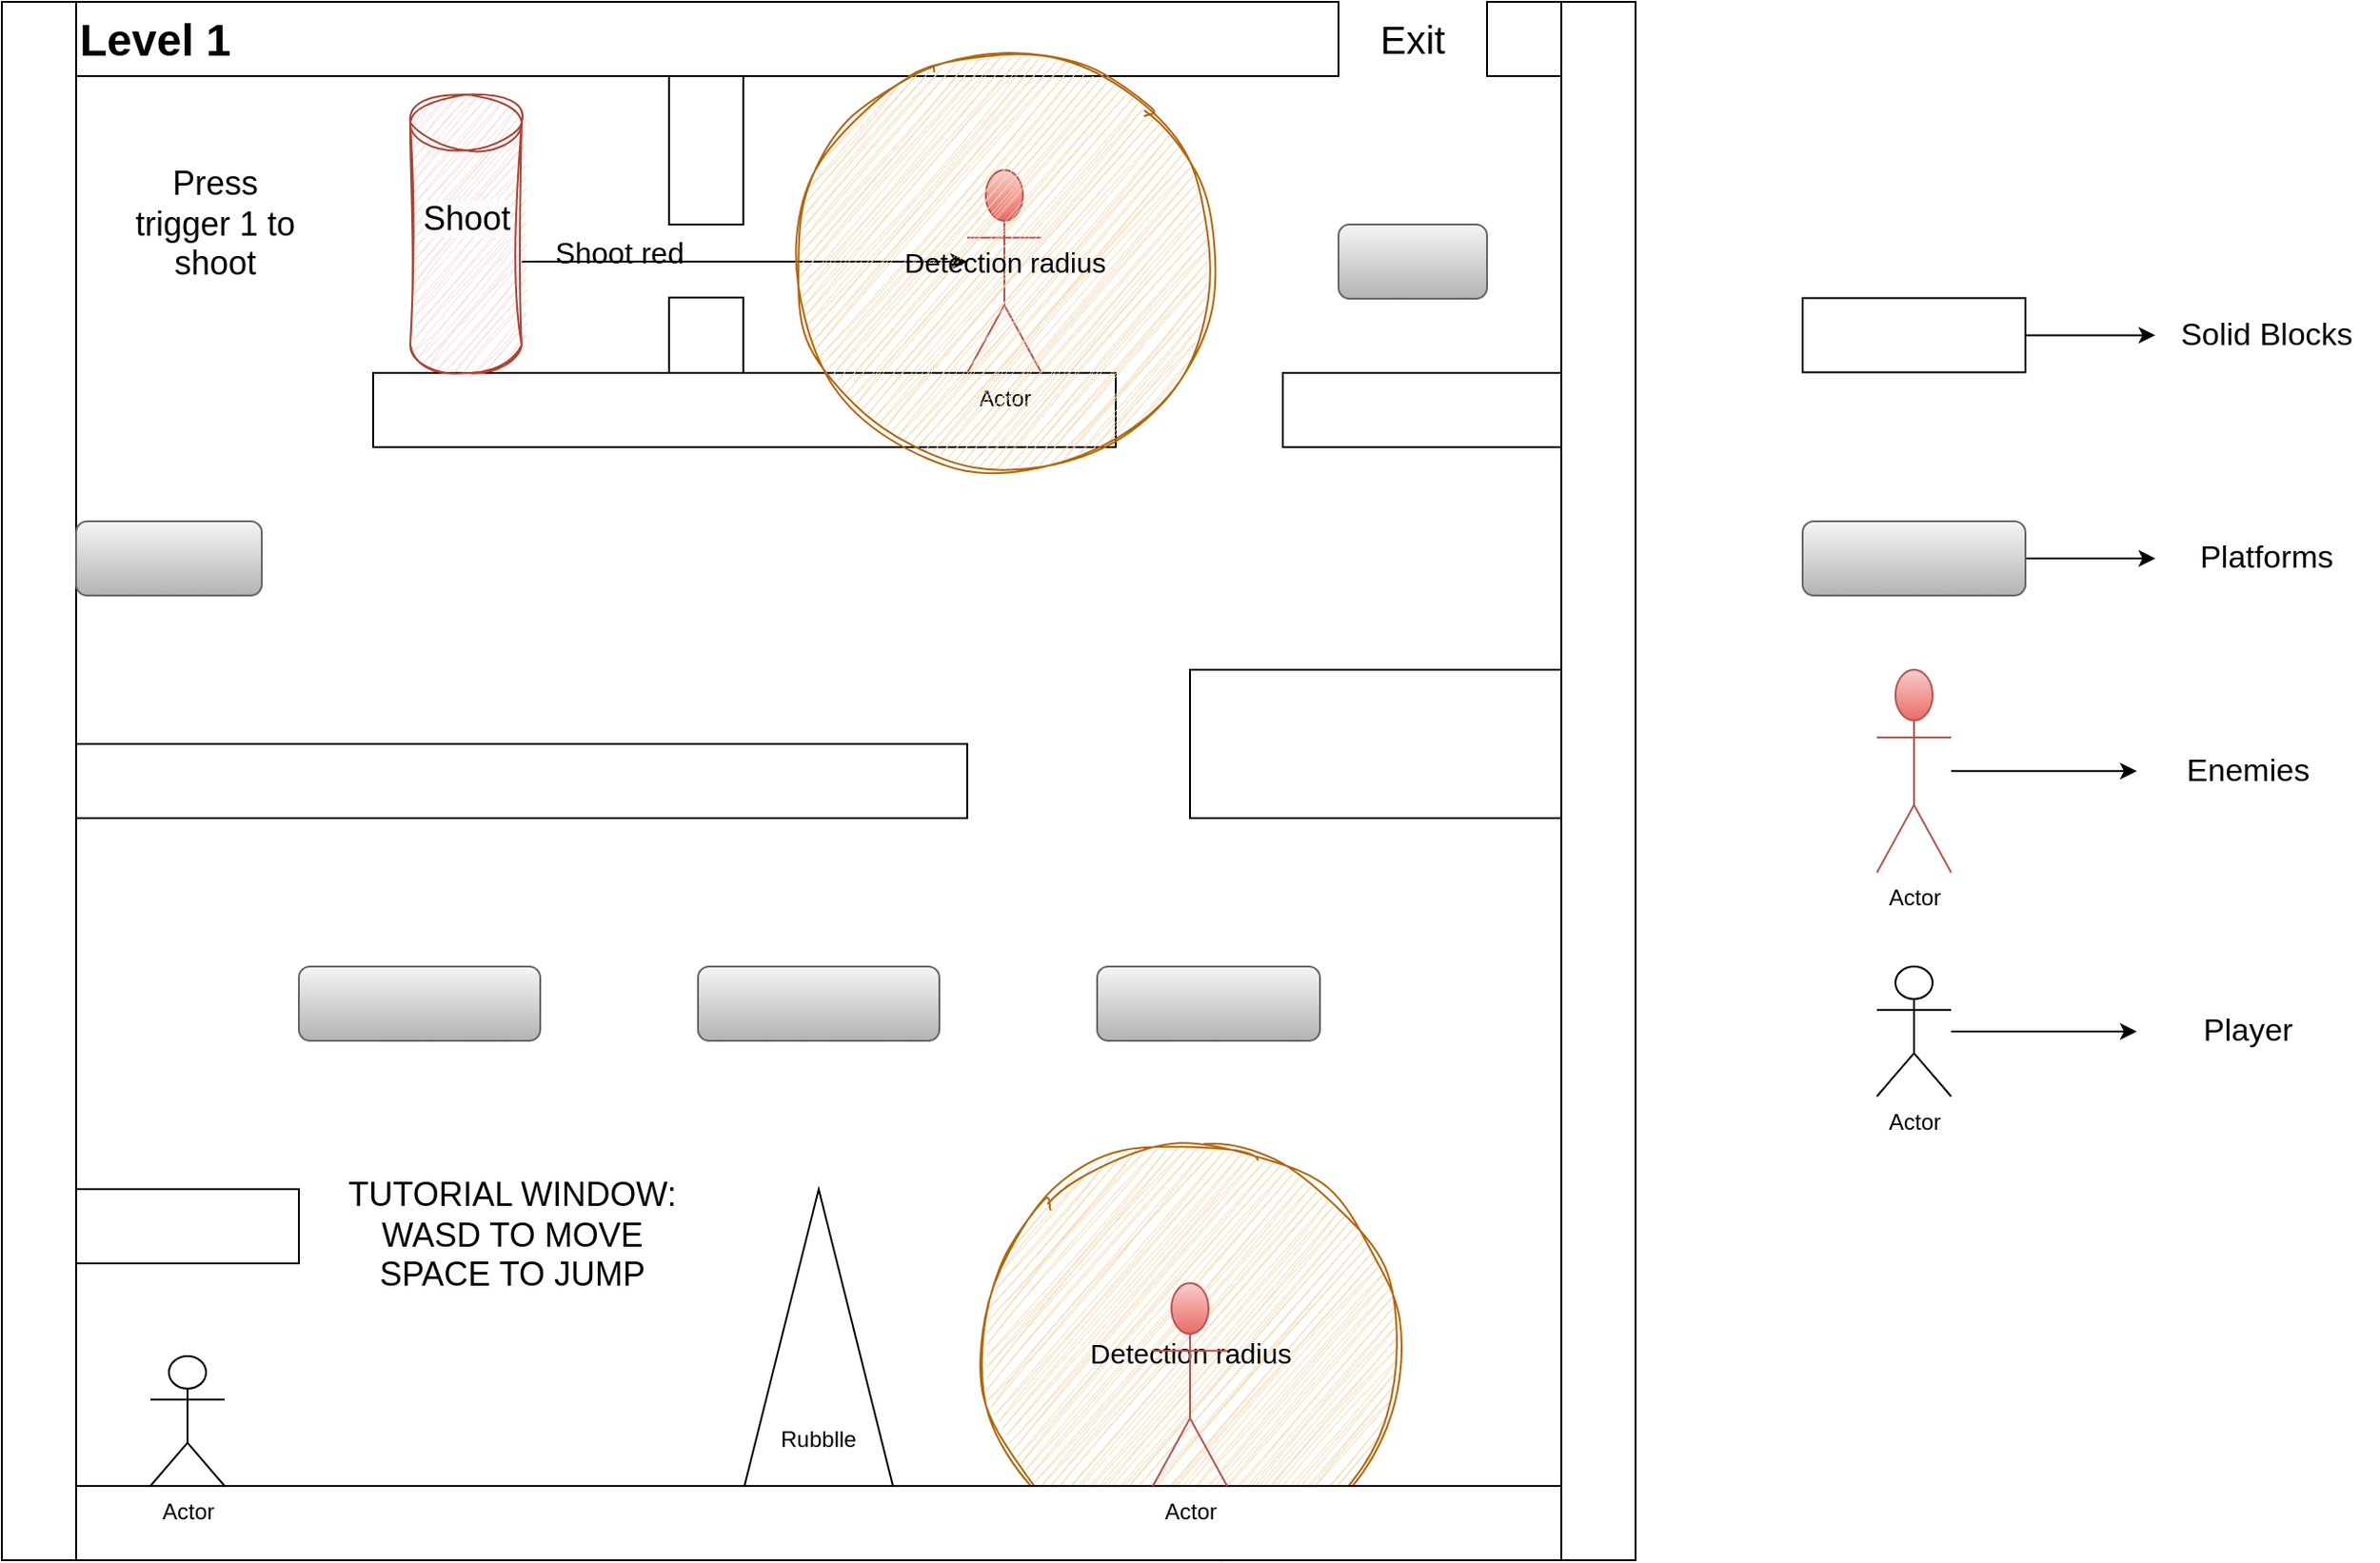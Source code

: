 <mxfile version="24.4.9" type="device" pages="4">
  <diagram name="Page-1" id="8FTzDNvuM8sQC45usiKm">
    <mxGraphModel dx="1685" dy="869" grid="1" gridSize="10" guides="1" tooltips="1" connect="1" arrows="1" fold="1" page="1" pageScale="1" pageWidth="850" pageHeight="1100" math="0" shadow="0">
      <root>
        <mxCell id="0" />
        <mxCell id="1" parent="0" />
        <mxCell id="CszQ9GpSS3QGuANNsZSQ-55" value="&lt;font style=&quot;font-size: 15px;&quot;&gt;Detection radius&lt;/font&gt;" style="ellipse;whiteSpace=wrap;html=1;aspect=fixed;shadow=0;fillColor=#fad7ac;sketch=1;curveFitting=1;jiggle=2;strokeColor=#b46504;" parent="1" vertex="1">
          <mxGeometry x="527.5" y="615" width="225" height="225" as="geometry" />
        </mxCell>
        <mxCell id="y4vut1xwsYRLtzIjSQgU-1" value="" style="rounded=0;whiteSpace=wrap;html=1;" parent="1" vertex="1">
          <mxGeometry x="40" y="800" width="800" height="40" as="geometry" />
        </mxCell>
        <mxCell id="CszQ9GpSS3QGuANNsZSQ-2" value="" style="rounded=0;whiteSpace=wrap;html=1;rotation=-90;" parent="1" vertex="1">
          <mxGeometry x="440" y="400" width="840" height="40" as="geometry" />
        </mxCell>
        <mxCell id="CszQ9GpSS3QGuANNsZSQ-3" value="" style="rounded=0;whiteSpace=wrap;html=1;" parent="1" vertex="1">
          <mxGeometry x="40" width="680" height="40" as="geometry" />
        </mxCell>
        <mxCell id="CszQ9GpSS3QGuANNsZSQ-4" value="" style="rounded=0;whiteSpace=wrap;html=1;rotation=-90;" parent="1" vertex="1">
          <mxGeometry x="-400" y="400" width="840" height="40" as="geometry" />
        </mxCell>
        <mxCell id="CszQ9GpSS3QGuANNsZSQ-5" value="" style="rounded=0;whiteSpace=wrap;html=1;" parent="1" vertex="1">
          <mxGeometry x="800" width="40" height="40" as="geometry" />
        </mxCell>
        <mxCell id="CszQ9GpSS3QGuANNsZSQ-6" value="&lt;font style=&quot;font-size: 21px;&quot;&gt;Exit&lt;/font&gt;" style="text;html=1;align=center;verticalAlign=middle;whiteSpace=wrap;rounded=0;" parent="1" vertex="1">
          <mxGeometry x="720" width="80" height="40" as="geometry" />
        </mxCell>
        <mxCell id="CszQ9GpSS3QGuANNsZSQ-7" value="" style="rounded=0;whiteSpace=wrap;html=1;rotation=-90;" parent="1" vertex="1">
          <mxGeometry x="339.38" y="60.01" width="80" height="40" as="geometry" />
        </mxCell>
        <mxCell id="CszQ9GpSS3QGuANNsZSQ-8" value="" style="rounded=0;whiteSpace=wrap;html=1;" parent="1" vertex="1">
          <mxGeometry x="200" y="200" width="400" height="40" as="geometry" />
        </mxCell>
        <mxCell id="CszQ9GpSS3QGuANNsZSQ-10" value="" style="rounded=0;whiteSpace=wrap;html=1;" parent="1" vertex="1">
          <mxGeometry x="690" y="200" width="150" height="40" as="geometry" />
        </mxCell>
        <mxCell id="CszQ9GpSS3QGuANNsZSQ-11" value="" style="rounded=0;whiteSpace=wrap;html=1;" parent="1" vertex="1">
          <mxGeometry x="40" y="400" width="480" height="40" as="geometry" />
        </mxCell>
        <mxCell id="CszQ9GpSS3QGuANNsZSQ-12" value="" style="rounded=0;whiteSpace=wrap;html=1;" parent="1" vertex="1">
          <mxGeometry x="640" y="360" width="200" height="80" as="geometry" />
        </mxCell>
        <mxCell id="CszQ9GpSS3QGuANNsZSQ-13" value="Actor" style="shape=umlActor;verticalLabelPosition=bottom;verticalAlign=top;html=1;outlineConnect=0;fillColor=#f8cecc;strokeColor=#b85450;gradientColor=#ea6b66;" parent="1" vertex="1">
          <mxGeometry x="520" y="90.63" width="40" height="109.37" as="geometry" />
        </mxCell>
        <mxCell id="CszQ9GpSS3QGuANNsZSQ-17" value="" style="rounded=1;whiteSpace=wrap;html=1;fillColor=#f5f5f5;strokeColor=#666666;gradientColor=#b3b3b3;" parent="1" vertex="1">
          <mxGeometry x="40" y="280" width="100" height="40" as="geometry" />
        </mxCell>
        <mxCell id="CszQ9GpSS3QGuANNsZSQ-18" value="" style="rounded=1;whiteSpace=wrap;html=1;fillColor=#f5f5f5;strokeColor=#666666;gradientColor=#b3b3b3;" parent="1" vertex="1">
          <mxGeometry x="720" y="120" width="80" height="40" as="geometry" />
        </mxCell>
        <mxCell id="CszQ9GpSS3QGuANNsZSQ-20" value="" style="rounded=1;whiteSpace=wrap;html=1;fillColor=#f5f5f5;strokeColor=#666666;gradientColor=#b3b3b3;" parent="1" vertex="1">
          <mxGeometry x="590" y="520" width="120" height="40" as="geometry" />
        </mxCell>
        <mxCell id="CszQ9GpSS3QGuANNsZSQ-21" value="Actor" style="shape=umlActor;verticalLabelPosition=bottom;verticalAlign=top;html=1;outlineConnect=0;fillColor=none;strokeColor=default;shadow=0;" parent="1" vertex="1">
          <mxGeometry x="80" y="730" width="40" height="70" as="geometry" />
        </mxCell>
        <mxCell id="CszQ9GpSS3QGuANNsZSQ-22" value="Actor" style="shape=umlActor;verticalLabelPosition=bottom;verticalAlign=top;html=1;outlineConnect=0;fillColor=#f8cecc;strokeColor=#b85450;gradientColor=#ea6b66;" parent="1" vertex="1">
          <mxGeometry x="620" y="690.63" width="40" height="109.37" as="geometry" />
        </mxCell>
        <mxCell id="CszQ9GpSS3QGuANNsZSQ-23" value="" style="triangle;whiteSpace=wrap;html=1;rotation=-90;" parent="1" vertex="1">
          <mxGeometry x="360" y="680" width="160" height="80" as="geometry" />
        </mxCell>
        <mxCell id="CszQ9GpSS3QGuANNsZSQ-24" value="Rubblle" style="text;html=1;align=center;verticalAlign=middle;whiteSpace=wrap;rounded=0;" parent="1" vertex="1">
          <mxGeometry x="410" y="760" width="60" height="30" as="geometry" />
        </mxCell>
        <mxCell id="CszQ9GpSS3QGuANNsZSQ-25" value="" style="rounded=1;whiteSpace=wrap;html=1;fillColor=#f5f5f5;strokeColor=#666666;gradientColor=#b3b3b3;" parent="1" vertex="1">
          <mxGeometry x="160" y="520" width="130" height="40" as="geometry" />
        </mxCell>
        <mxCell id="CszQ9GpSS3QGuANNsZSQ-26" value="" style="rounded=1;whiteSpace=wrap;html=1;fillColor=#f5f5f5;strokeColor=#666666;gradientColor=#b3b3b3;" parent="1" vertex="1">
          <mxGeometry x="375" y="520" width="130" height="40" as="geometry" />
        </mxCell>
        <mxCell id="CszQ9GpSS3QGuANNsZSQ-27" value="" style="rounded=0;whiteSpace=wrap;html=1;" parent="1" vertex="1">
          <mxGeometry x="40" y="640" width="120" height="40" as="geometry" />
        </mxCell>
        <mxCell id="CszQ9GpSS3QGuANNsZSQ-30" value="" style="rounded=0;whiteSpace=wrap;html=1;rotation=-90;" parent="1" vertex="1">
          <mxGeometry x="359.07" y="159.69" width="40.62" height="40" as="geometry" />
        </mxCell>
        <mxCell id="CszQ9GpSS3QGuANNsZSQ-33" style="edgeStyle=orthogonalEdgeStyle;rounded=0;orthogonalLoop=1;jettySize=auto;html=1;" parent="1" source="CszQ9GpSS3QGuANNsZSQ-32" target="CszQ9GpSS3QGuANNsZSQ-13" edge="1">
          <mxGeometry relative="1" as="geometry">
            <Array as="points">
              <mxPoint x="430" y="140" />
              <mxPoint x="430" y="140" />
            </Array>
          </mxGeometry>
        </mxCell>
        <mxCell id="CszQ9GpSS3QGuANNsZSQ-32" value="" style="shape=cylinder3;whiteSpace=wrap;html=1;boundedLbl=1;backgroundOutline=1;size=15;fillColor=#fad9d5;strokeColor=#ae4132;sketch=1;curveFitting=1;jiggle=2;" parent="1" vertex="1">
          <mxGeometry x="220" y="50" width="60" height="150" as="geometry" />
        </mxCell>
        <mxCell id="CszQ9GpSS3QGuANNsZSQ-34" value="&lt;font style=&quot;font-size: 16px;&quot;&gt;Shoot red&amp;nbsp;&lt;/font&gt;" style="text;html=1;align=center;verticalAlign=middle;whiteSpace=wrap;rounded=0;" parent="1" vertex="1">
          <mxGeometry x="290" y="120" width="90" height="30" as="geometry" />
        </mxCell>
        <mxCell id="CszQ9GpSS3QGuANNsZSQ-39" value="&lt;h1 style=&quot;margin-top: 0px;&quot;&gt;Level 1&lt;/h1&gt;&lt;p&gt;&lt;br&gt;&lt;/p&gt;" style="text;html=1;whiteSpace=wrap;overflow=hidden;rounded=0;" parent="1" vertex="1">
          <mxGeometry x="40" width="180" height="40" as="geometry" />
        </mxCell>
        <mxCell id="CszQ9GpSS3QGuANNsZSQ-40" value="&lt;font style=&quot;font-size: 18px;&quot;&gt;TUTORIAL WINDOW:&lt;br&gt;WASD TO MOVE&lt;br&gt;SPACE TO JUMP&lt;/font&gt;" style="text;html=1;align=center;verticalAlign=middle;whiteSpace=wrap;rounded=0;" parent="1" vertex="1">
          <mxGeometry x="180" y="610" width="190" height="110" as="geometry" />
        </mxCell>
        <mxCell id="CszQ9GpSS3QGuANNsZSQ-41" value="&lt;font style=&quot;font-size: 18px;&quot;&gt;Press trigger 1 to shoot&lt;/font&gt;" style="text;html=1;align=center;verticalAlign=middle;whiteSpace=wrap;rounded=0;" parent="1" vertex="1">
          <mxGeometry x="70" y="80" width="90" height="80" as="geometry" />
        </mxCell>
        <mxCell id="CszQ9GpSS3QGuANNsZSQ-54" style="edgeStyle=orthogonalEdgeStyle;rounded=0;orthogonalLoop=1;jettySize=auto;html=1;" parent="1" source="CszQ9GpSS3QGuANNsZSQ-42" target="CszQ9GpSS3QGuANNsZSQ-46" edge="1">
          <mxGeometry relative="1" as="geometry" />
        </mxCell>
        <mxCell id="CszQ9GpSS3QGuANNsZSQ-42" value="" style="rounded=0;whiteSpace=wrap;html=1;" parent="1" vertex="1">
          <mxGeometry x="970" y="159.69" width="120" height="40" as="geometry" />
        </mxCell>
        <mxCell id="CszQ9GpSS3QGuANNsZSQ-53" style="edgeStyle=orthogonalEdgeStyle;rounded=0;orthogonalLoop=1;jettySize=auto;html=1;" parent="1" source="CszQ9GpSS3QGuANNsZSQ-43" target="CszQ9GpSS3QGuANNsZSQ-47" edge="1">
          <mxGeometry relative="1" as="geometry" />
        </mxCell>
        <mxCell id="CszQ9GpSS3QGuANNsZSQ-43" value="" style="rounded=1;whiteSpace=wrap;html=1;fillColor=#f5f5f5;strokeColor=#666666;gradientColor=#b3b3b3;" parent="1" vertex="1">
          <mxGeometry x="970" y="280" width="120" height="40" as="geometry" />
        </mxCell>
        <mxCell id="CszQ9GpSS3QGuANNsZSQ-52" style="edgeStyle=orthogonalEdgeStyle;rounded=0;orthogonalLoop=1;jettySize=auto;html=1;" parent="1" source="CszQ9GpSS3QGuANNsZSQ-44" target="CszQ9GpSS3QGuANNsZSQ-48" edge="1">
          <mxGeometry relative="1" as="geometry" />
        </mxCell>
        <mxCell id="CszQ9GpSS3QGuANNsZSQ-44" value="Actor" style="shape=umlActor;verticalLabelPosition=bottom;verticalAlign=top;html=1;outlineConnect=0;fillColor=#f8cecc;strokeColor=#b85450;gradientColor=#ea6b66;" parent="1" vertex="1">
          <mxGeometry x="1010" y="360" width="40" height="109.37" as="geometry" />
        </mxCell>
        <mxCell id="CszQ9GpSS3QGuANNsZSQ-51" style="edgeStyle=orthogonalEdgeStyle;rounded=0;orthogonalLoop=1;jettySize=auto;html=1;" parent="1" source="CszQ9GpSS3QGuANNsZSQ-45" target="CszQ9GpSS3QGuANNsZSQ-49" edge="1">
          <mxGeometry relative="1" as="geometry" />
        </mxCell>
        <mxCell id="CszQ9GpSS3QGuANNsZSQ-45" value="Actor" style="shape=umlActor;verticalLabelPosition=bottom;verticalAlign=top;html=1;outlineConnect=0;fillColor=none;strokeColor=default;shadow=0;" parent="1" vertex="1">
          <mxGeometry x="1010" y="520" width="40" height="70" as="geometry" />
        </mxCell>
        <mxCell id="CszQ9GpSS3QGuANNsZSQ-46" value="&lt;font style=&quot;font-size: 17px;&quot;&gt;Solid Blocks&lt;/font&gt;" style="text;html=1;align=center;verticalAlign=middle;whiteSpace=wrap;rounded=0;" parent="1" vertex="1">
          <mxGeometry x="1160" y="164.69" width="120" height="30" as="geometry" />
        </mxCell>
        <mxCell id="CszQ9GpSS3QGuANNsZSQ-47" value="&lt;font style=&quot;font-size: 17px;&quot;&gt;Platforms&lt;/font&gt;" style="text;html=1;align=center;verticalAlign=middle;whiteSpace=wrap;rounded=0;" parent="1" vertex="1">
          <mxGeometry x="1160" y="285" width="120" height="30" as="geometry" />
        </mxCell>
        <mxCell id="CszQ9GpSS3QGuANNsZSQ-48" value="&lt;font style=&quot;font-size: 17px;&quot;&gt;Enemies&lt;/font&gt;" style="text;html=1;align=center;verticalAlign=middle;whiteSpace=wrap;rounded=0;" parent="1" vertex="1">
          <mxGeometry x="1150" y="399.69" width="120" height="30" as="geometry" />
        </mxCell>
        <mxCell id="CszQ9GpSS3QGuANNsZSQ-49" value="&lt;font style=&quot;font-size: 17px;&quot;&gt;Player&lt;/font&gt;" style="text;html=1;align=center;verticalAlign=middle;whiteSpace=wrap;rounded=0;" parent="1" vertex="1">
          <mxGeometry x="1150" y="540" width="120" height="30" as="geometry" />
        </mxCell>
        <mxCell id="CszQ9GpSS3QGuANNsZSQ-56" value="&lt;font style=&quot;font-size: 15px;&quot;&gt;Detection radius&lt;/font&gt;" style="ellipse;whiteSpace=wrap;html=1;aspect=fixed;shadow=0;fillColor=#fad7ac;sketch=1;curveFitting=1;jiggle=2;strokeColor=#b46504;" parent="1" vertex="1">
          <mxGeometry x="427.5" y="27.5" width="225" height="225" as="geometry" />
        </mxCell>
        <mxCell id="W5gDnAnbPjiJLmBUVBXt-1" value="&lt;span style=&quot;color: rgb(0, 0, 0); font-family: Helvetica; font-size: 18px; font-style: normal; font-variant-ligatures: normal; font-variant-caps: normal; font-weight: 400; letter-spacing: normal; orphans: 2; text-align: center; text-indent: 0px; text-transform: none; widows: 2; word-spacing: 0px; -webkit-text-stroke-width: 0px; white-space: normal; background-color: rgb(251, 251, 251); text-decoration-thickness: initial; text-decoration-style: initial; text-decoration-color: initial; display: inline !important; float: none;&quot;&gt;Shoot&lt;/span&gt;" style="text;whiteSpace=wrap;html=1;" vertex="1" parent="1">
          <mxGeometry x="225" y="100.01" width="50" height="29.99" as="geometry" />
        </mxCell>
      </root>
    </mxGraphModel>
  </diagram>
  <diagram id="qVbyO26aUY9yAsBZumLY" name="Page-2">
    <mxGraphModel dx="1432" dy="739" grid="1" gridSize="10" guides="1" tooltips="1" connect="1" arrows="1" fold="1" page="1" pageScale="1" pageWidth="850" pageHeight="1100" math="0" shadow="0">
      <root>
        <mxCell id="0" />
        <mxCell id="1" parent="0" />
        <mxCell id="zTUaWO1CsLKPoRh33d7K-1" value="" style="rounded=0;whiteSpace=wrap;html=1;" parent="1" vertex="1">
          <mxGeometry x="40" y="800" width="670" height="40" as="geometry" />
        </mxCell>
        <mxCell id="zTUaWO1CsLKPoRh33d7K-2" value="" style="rounded=0;whiteSpace=wrap;html=1;rotation=-90;" parent="1" vertex="1">
          <mxGeometry x="440" y="400" width="840" height="40" as="geometry" />
        </mxCell>
        <mxCell id="zTUaWO1CsLKPoRh33d7K-3" value="" style="rounded=0;whiteSpace=wrap;html=1;" parent="1" vertex="1">
          <mxGeometry x="40" width="360" height="40" as="geometry" />
        </mxCell>
        <mxCell id="zTUaWO1CsLKPoRh33d7K-4" value="" style="rounded=0;whiteSpace=wrap;html=1;rotation=-90;" parent="1" vertex="1">
          <mxGeometry x="-400" y="400" width="840" height="40" as="geometry" />
        </mxCell>
        <mxCell id="zTUaWO1CsLKPoRh33d7K-5" value="" style="rounded=0;whiteSpace=wrap;html=1;" parent="1" vertex="1">
          <mxGeometry x="480" width="360" height="40" as="geometry" />
        </mxCell>
        <mxCell id="HPD71jSSJwNRyIHD9HhZ-1" value="&lt;h1 style=&quot;margin-top: 0px;&quot;&gt;Level 2&lt;/h1&gt;&lt;div&gt;&lt;br&gt;&lt;/div&gt;" style="text;html=1;whiteSpace=wrap;overflow=hidden;rounded=0;" parent="1" vertex="1">
          <mxGeometry x="40" width="180" height="40" as="geometry" />
        </mxCell>
        <mxCell id="py-dPy5ktfWFGSbdnnJj-1" value="&lt;font style=&quot;font-size: 21px;&quot;&gt;Exit&lt;/font&gt;" style="text;html=1;align=center;verticalAlign=middle;whiteSpace=wrap;rounded=0;" parent="1" vertex="1">
          <mxGeometry x="400" width="80" height="40" as="geometry" />
        </mxCell>
        <mxCell id="dycgMR121BdtzM1yIcLp-1" value="" style="rounded=1;whiteSpace=wrap;html=1;fillColor=#f5f5f5;strokeColor=#666666;gradientColor=#b3b3b3;" parent="1" vertex="1">
          <mxGeometry x="220" y="600" width="100" height="40" as="geometry" />
        </mxCell>
        <mxCell id="dycgMR121BdtzM1yIcLp-2" value="" style="rounded=0;whiteSpace=wrap;html=1;" parent="1" vertex="1">
          <mxGeometry x="800" y="800" width="40" height="40" as="geometry" />
        </mxCell>
        <mxCell id="ESfaqWXl8yxCb0UThzvr-1" value="" style="rounded=0;whiteSpace=wrap;html=1;" parent="1" vertex="1">
          <mxGeometry x="710" y="800" width="90" height="40" as="geometry" />
        </mxCell>
        <mxCell id="2X6sF0WocJp9ePP195fg-1" value="Actor" style="shape=umlActor;verticalLabelPosition=bottom;verticalAlign=top;html=1;outlineConnect=0;fillColor=none;strokeColor=default;shadow=0;" parent="1" vertex="1">
          <mxGeometry x="735" y="730" width="40" height="70" as="geometry" />
        </mxCell>
        <mxCell id="2X6sF0WocJp9ePP195fg-2" value="" style="rounded=1;whiteSpace=wrap;html=1;fillColor=#f5f5f5;strokeColor=#666666;gradientColor=#b3b3b3;" parent="1" vertex="1">
          <mxGeometry x="390" y="690" width="100" height="40" as="geometry" />
        </mxCell>
        <mxCell id="2X6sF0WocJp9ePP195fg-3" value="" style="rounded=1;whiteSpace=wrap;html=1;fillColor=#f5f5f5;strokeColor=#666666;gradientColor=#b3b3b3;" parent="1" vertex="1">
          <mxGeometry x="560" y="600" width="100" height="40" as="geometry" />
        </mxCell>
        <mxCell id="gswvvjSvo74UUcyaMJbd-1" value="" style="rounded=1;whiteSpace=wrap;html=1;fillColor=#f5f5f5;strokeColor=#666666;gradientColor=#b3b3b3;" parent="1" vertex="1">
          <mxGeometry x="320" y="510" width="240" height="40" as="geometry" />
        </mxCell>
        <mxCell id="gswvvjSvo74UUcyaMJbd-2" value="" style="rounded=1;whiteSpace=wrap;html=1;fillColor=#f5f5f5;strokeColor=#666666;gradientColor=#b3b3b3;" parent="1" vertex="1">
          <mxGeometry x="70" y="267.5" width="100" height="40" as="geometry" />
        </mxCell>
        <mxCell id="gswvvjSvo74UUcyaMJbd-3" value="" style="rounded=1;whiteSpace=wrap;html=1;fillColor=#f5f5f5;strokeColor=#666666;gradientColor=#b3b3b3;" parent="1" vertex="1">
          <mxGeometry x="210" y="360.63" width="100" height="40" as="geometry" />
        </mxCell>
        <mxCell id="E7TswgdaqP64ouINd_bJ-1" value="&lt;font style=&quot;font-size: 15px;&quot;&gt;Detection radius&lt;/font&gt;" style="ellipse;whiteSpace=wrap;html=1;aspect=fixed;shadow=0;fillColor=#fad7ac;sketch=1;curveFitting=1;jiggle=2;strokeColor=#b46504;" parent="1" vertex="1">
          <mxGeometry x="325" y="325" width="225" height="225" as="geometry" />
        </mxCell>
        <mxCell id="E7TswgdaqP64ouINd_bJ-2" value="Actor" style="shape=umlActor;verticalLabelPosition=bottom;verticalAlign=top;html=1;outlineConnect=0;fillColor=#f8cecc;strokeColor=#b85450;gradientColor=#ea6b66;" parent="1" vertex="1">
          <mxGeometry x="417.5" y="400.63" width="40" height="109.37" as="geometry" />
        </mxCell>
        <mxCell id="PSTLotIkVV0KnsmYTcFG-1" value="" style="shape=cylinder3;whiteSpace=wrap;html=1;boundedLbl=1;backgroundOutline=1;size=15;fillColor=#fad9d5;strokeColor=#ae4132;sketch=1;curveFitting=1;jiggle=2;" parent="1" vertex="1">
          <mxGeometry x="590" y="40" width="60" height="360" as="geometry" />
        </mxCell>
        <mxCell id="PSTLotIkVV0KnsmYTcFG-3" value="" style="rounded=0;whiteSpace=wrap;html=1;" parent="1" vertex="1">
          <mxGeometry x="560" y="400" width="120" height="40" as="geometry" />
        </mxCell>
        <mxCell id="PSTLotIkVV0KnsmYTcFG-4" value="" style="rounded=1;whiteSpace=wrap;html=1;fillColor=#f5f5f5;strokeColor=#666666;gradientColor=#b3b3b3;" parent="1" vertex="1">
          <mxGeometry x="700" y="500" width="100" height="40" as="geometry" />
        </mxCell>
        <mxCell id="PSTLotIkVV0KnsmYTcFG-5" value="" style="rounded=1;whiteSpace=wrap;html=1;fillColor=#f5f5f5;strokeColor=#666666;gradientColor=#b3b3b3;" parent="1" vertex="1">
          <mxGeometry x="80" y="480" width="100" height="40" as="geometry" />
        </mxCell>
        <mxCell id="PSTLotIkVV0KnsmYTcFG-6" value="" style="rounded=1;whiteSpace=wrap;html=1;fillColor=#f5f5f5;strokeColor=#666666;gradientColor=#b3b3b3;" parent="1" vertex="1">
          <mxGeometry x="390" y="120" width="100" height="40" as="geometry" />
        </mxCell>
        <mxCell id="PSTLotIkVV0KnsmYTcFG-8" value="" style="shape=flexArrow;endArrow=classic;startArrow=classic;html=1;rounded=0;entryX=1.018;entryY=0.58;entryDx=0;entryDy=0;entryPerimeter=0;exitX=-0.001;exitY=0.58;exitDx=0;exitDy=0;exitPerimeter=0;" parent="1" source="E7TswgdaqP64ouINd_bJ-1" target="E7TswgdaqP64ouINd_bJ-1" edge="1">
          <mxGeometry width="100" height="100" relative="1" as="geometry">
            <mxPoint x="375" y="454.73" as="sourcePoint" />
            <mxPoint x="515" y="454.91" as="targetPoint" />
          </mxGeometry>
        </mxCell>
        <mxCell id="PSTLotIkVV0KnsmYTcFG-9" value="" style="rounded=1;whiteSpace=wrap;html=1;fillColor=#f5f5f5;strokeColor=#666666;gradientColor=#b3b3b3;" parent="1" vertex="1">
          <mxGeometry x="210" y="160" width="100" height="40" as="geometry" />
        </mxCell>
        <mxCell id="PSTLotIkVV0KnsmYTcFG-11" style="edgeStyle=orthogonalEdgeStyle;rounded=0;orthogonalLoop=1;jettySize=auto;html=1;entryX=0.5;entryY=0;entryDx=0;entryDy=0;" parent="1" source="PSTLotIkVV0KnsmYTcFG-10" target="E7TswgdaqP64ouINd_bJ-1" edge="1">
          <mxGeometry relative="1" as="geometry" />
        </mxCell>
        <mxCell id="PSTLotIkVV0KnsmYTcFG-10" value="&lt;span style=&quot;font-size: 18px;&quot;&gt;Enemy patrol&lt;br&gt;Killing it its optional but safer in order to beat the level&lt;/span&gt;" style="text;html=1;align=center;verticalAlign=middle;whiteSpace=wrap;rounded=0;" parent="1" vertex="1">
          <mxGeometry x="315" y="220" width="250" height="30" as="geometry" />
        </mxCell>
      </root>
    </mxGraphModel>
  </diagram>
  <diagram id="3uVMgDlhNpV39ke8E7uW" name="Page-3">
    <mxGraphModel dx="2046" dy="1056" grid="1" gridSize="10" guides="1" tooltips="1" connect="1" arrows="1" fold="1" page="1" pageScale="1" pageWidth="850" pageHeight="1100" math="0" shadow="0">
      <root>
        <mxCell id="0" />
        <mxCell id="1" parent="0" />
        <mxCell id="Q1Jm_h45g6F5zIaHuGeu-1" value="" style="rounded=0;whiteSpace=wrap;html=1;" vertex="1" parent="1">
          <mxGeometry x="40" y="800" width="360" height="40" as="geometry" />
        </mxCell>
        <mxCell id="Q1Jm_h45g6F5zIaHuGeu-2" value="" style="rounded=0;whiteSpace=wrap;html=1;rotation=-90;" vertex="1" parent="1">
          <mxGeometry x="440" y="400" width="840" height="40" as="geometry" />
        </mxCell>
        <mxCell id="Q1Jm_h45g6F5zIaHuGeu-3" value="" style="rounded=0;whiteSpace=wrap;html=1;" vertex="1" parent="1">
          <mxGeometry x="40" width="680" height="40" as="geometry" />
        </mxCell>
        <mxCell id="Q1Jm_h45g6F5zIaHuGeu-4" value="" style="rounded=0;whiteSpace=wrap;html=1;rotation=-90;" vertex="1" parent="1">
          <mxGeometry x="-400" y="400" width="840" height="40" as="geometry" />
        </mxCell>
        <mxCell id="Q1Jm_h45g6F5zIaHuGeu-5" value="" style="rounded=0;whiteSpace=wrap;html=1;" vertex="1" parent="1">
          <mxGeometry x="800" width="40" height="40" as="geometry" />
        </mxCell>
        <mxCell id="Q1Jm_h45g6F5zIaHuGeu-6" value="&lt;font style=&quot;font-size: 21px;&quot;&gt;Exit&lt;/font&gt;" style="text;html=1;align=center;verticalAlign=middle;whiteSpace=wrap;rounded=0;" vertex="1" parent="1">
          <mxGeometry x="720" width="80" height="40" as="geometry" />
        </mxCell>
        <mxCell id="Q1Jm_h45g6F5zIaHuGeu-7" value="" style="rounded=0;whiteSpace=wrap;html=1;" vertex="1" parent="1">
          <mxGeometry x="480" y="800" width="360" height="40" as="geometry" />
        </mxCell>
        <mxCell id="Q1Jm_h45g6F5zIaHuGeu-8" value="" style="rounded=0;whiteSpace=wrap;html=1;" vertex="1" parent="1">
          <mxGeometry x="400" y="800" width="80" height="40" as="geometry" />
        </mxCell>
        <mxCell id="7IvdgoBjlVp1RMV8R1uj-1" value="" style="rounded=0;whiteSpace=wrap;html=1;rotation=-90;" vertex="1" parent="1">
          <mxGeometry x="220" y="540" width="240" height="40" as="geometry" />
        </mxCell>
        <mxCell id="7IvdgoBjlVp1RMV8R1uj-2" value="" style="rounded=0;whiteSpace=wrap;html=1;rotation=-90;" vertex="1" parent="1">
          <mxGeometry x="250" y="490" width="580" height="40" as="geometry" />
        </mxCell>
        <mxCell id="7IvdgoBjlVp1RMV8R1uj-3" value="" style="rounded=0;whiteSpace=wrap;html=1;rotation=-180;" vertex="1" parent="1">
          <mxGeometry x="40" y="510" width="280" height="40" as="geometry" />
        </mxCell>
        <mxCell id="Mhwlq_2OHpp8Qi677MLm-1" value="" style="shape=cylinder3;whiteSpace=wrap;html=1;boundedLbl=1;backgroundOutline=1;size=15;fillColor=#d5e8d4;strokeColor=#82b366;sketch=1;curveFitting=1;jiggle=2;" vertex="1" parent="1">
          <mxGeometry x="150" y="550" width="60" height="250" as="geometry" />
        </mxCell>
        <mxCell id="yQkWY2ZuVn-grc7pCOSu-1" value="&lt;font style=&quot;font-size: 15px;&quot;&gt;Detection radius&lt;/font&gt;" style="ellipse;whiteSpace=wrap;html=1;aspect=fixed;shadow=0;fillColor=#fad7ac;sketch=1;curveFitting=1;jiggle=2;strokeColor=#b46504;" vertex="1" parent="1">
          <mxGeometry x="590" y="580" width="225" height="225" as="geometry" />
        </mxCell>
        <mxCell id="yQkWY2ZuVn-grc7pCOSu-2" value="Actor" style="shape=umlActor;verticalLabelPosition=bottom;verticalAlign=top;html=1;outlineConnect=0;fillColor=#f8cecc;strokeColor=#b85450;gradientColor=#ea6b66;" vertex="1" parent="1">
          <mxGeometry x="682.5" y="655.63" width="40" height="109.37" as="geometry" />
        </mxCell>
        <mxCell id="Co0MKl0EVB30LPLzuhsY-1" value="" style="rounded=1;whiteSpace=wrap;html=1;fillColor=#f5f5f5;strokeColor=#666666;gradientColor=#b3b3b3;" vertex="1" parent="1">
          <mxGeometry x="670" y="510" width="90" height="40" as="geometry" />
        </mxCell>
        <mxCell id="Co0MKl0EVB30LPLzuhsY-2" value="" style="rounded=0;whiteSpace=wrap;html=1;rotation=-90;" vertex="1" parent="1">
          <mxGeometry x="524.38" y="200" width="356.25" height="40" as="geometry" />
        </mxCell>
        <mxCell id="Co0MKl0EVB30LPLzuhsY-3" value="" style="rounded=1;whiteSpace=wrap;html=1;fillColor=#f5f5f5;strokeColor=#666666;gradientColor=#b3b3b3;" vertex="1" parent="1">
          <mxGeometry x="770" y="240" width="60" height="40" as="geometry" />
        </mxCell>
        <mxCell id="Co0MKl0EVB30LPLzuhsY-4" value="" style="shape=cylinder3;whiteSpace=wrap;html=1;boundedLbl=1;backgroundOutline=1;size=15;fillColor=#f8cecc;strokeColor=#b85450;sketch=1;curveFitting=1;jiggle=2;" vertex="1" parent="1">
          <mxGeometry x="620" y="150" width="60" height="110" as="geometry" />
        </mxCell>
        <mxCell id="Hrclo1lqWlLwWQZ9z-ZU-1" value="Actor" style="shape=umlActor;verticalLabelPosition=bottom;verticalAlign=top;html=1;outlineConnect=0;fillColor=none;strokeColor=default;shadow=0;" vertex="1" parent="1">
          <mxGeometry x="420" y="720" width="40" height="70" as="geometry" />
        </mxCell>
        <mxCell id="dFAEc2ifhg0AGMKrWaff-1" value="&lt;h1 style=&quot;margin-top: 0px;&quot;&gt;Level 3&lt;/h1&gt;" style="text;html=1;whiteSpace=wrap;overflow=hidden;rounded=0;" vertex="1" parent="1">
          <mxGeometry x="40" width="180" height="40" as="geometry" />
        </mxCell>
        <mxCell id="dFAEc2ifhg0AGMKrWaff-2" value="&lt;font style=&quot;font-size: 18px;&quot;&gt;Super Jump&lt;/font&gt;" style="text;html=1;align=center;verticalAlign=middle;whiteSpace=wrap;rounded=0;" vertex="1" parent="1">
          <mxGeometry x="150" y="610" width="60" height="30" as="geometry" />
        </mxCell>
        <mxCell id="1BL3AVjlf0vquL2TPkK--1" value="" style="shape=cylinder3;whiteSpace=wrap;html=1;boundedLbl=1;backgroundOutline=1;size=15;fillColor=#d5e8d4;strokeColor=#82b366;sketch=1;curveFitting=1;jiggle=2;" vertex="1" parent="1">
          <mxGeometry x="560" y="280" width="60" height="110" as="geometry" />
        </mxCell>
        <mxCell id="1BL3AVjlf0vquL2TPkK--2" value="" style="shape=cylinder3;whiteSpace=wrap;html=1;boundedLbl=1;backgroundOutline=1;size=15;fillColor=#d5e8d4;strokeColor=#82b366;sketch=1;curveFitting=1;jiggle=2;" vertex="1" parent="1">
          <mxGeometry x="90" y="400" width="60" height="110" as="geometry" />
        </mxCell>
        <mxCell id="1BL3AVjlf0vquL2TPkK--3" value="" style="endArrow=none;html=1;rounded=0;fillColor=#d5e8d4;strokeColor=#82b366;" edge="1" parent="1">
          <mxGeometry width="50" height="50" relative="1" as="geometry">
            <mxPoint x="335" y="410" as="sourcePoint" />
            <mxPoint x="540" y="190" as="targetPoint" />
            <Array as="points">
              <mxPoint x="365" y="280" />
              <mxPoint x="415" y="190" />
              <mxPoint x="490" y="160" />
            </Array>
          </mxGeometry>
        </mxCell>
        <mxCell id="1BL3AVjlf0vquL2TPkK--4" value="&lt;font style=&quot;font-size: 18px;&quot;&gt;Green jump&lt;/font&gt;&lt;div style=&quot;font-size: 18px;&quot;&gt;&lt;br&gt;&lt;/div&gt;" style="text;html=1;align=center;verticalAlign=middle;whiteSpace=wrap;rounded=0;" vertex="1" parent="1">
          <mxGeometry x="300" y="160" width="60" height="30" as="geometry" />
        </mxCell>
        <mxCell id="1BL3AVjlf0vquL2TPkK--8" value="" style="endArrow=none;html=1;rounded=0;fillColor=#d5e8d4;strokeColor=#82b366;" edge="1" parent="1">
          <mxGeometry width="50" height="50" relative="1" as="geometry">
            <mxPoint x="490" y="750" as="sourcePoint" />
            <mxPoint x="350" y="420" as="targetPoint" />
            <Array as="points">
              <mxPoint x="490" y="635" />
              <mxPoint x="460" y="490" />
              <mxPoint x="420" y="430" />
            </Array>
          </mxGeometry>
        </mxCell>
      </root>
    </mxGraphModel>
  </diagram>
  <diagram id="8iaje_OJ7EJPyog64ADP" name="Page-4">
    <mxGraphModel dx="1685" dy="869" grid="1" gridSize="10" guides="1" tooltips="1" connect="1" arrows="1" fold="1" page="1" pageScale="1" pageWidth="850" pageHeight="1100" math="0" shadow="0">
      <root>
        <mxCell id="0" />
        <mxCell id="1" parent="0" />
        <mxCell id="_hGbfIeyinGrh_E7Kr-7-1" value="" style="rounded=0;whiteSpace=wrap;html=1;" vertex="1" parent="1">
          <mxGeometry x="40" y="800" width="800" height="40" as="geometry" />
        </mxCell>
        <mxCell id="_hGbfIeyinGrh_E7Kr-7-2" value="" style="rounded=0;whiteSpace=wrap;html=1;rotation=-90;" vertex="1" parent="1">
          <mxGeometry x="440" y="400" width="840" height="40" as="geometry" />
        </mxCell>
        <mxCell id="_hGbfIeyinGrh_E7Kr-7-3" value="" style="rounded=0;whiteSpace=wrap;html=1;" vertex="1" parent="1">
          <mxGeometry x="40" width="680" height="40" as="geometry" />
        </mxCell>
        <mxCell id="_hGbfIeyinGrh_E7Kr-7-4" value="" style="rounded=0;whiteSpace=wrap;html=1;rotation=-90;" vertex="1" parent="1">
          <mxGeometry x="-400" y="400" width="840" height="40" as="geometry" />
        </mxCell>
        <mxCell id="q0Jn5_XtKL2fPTOqxy78-1" value="" style="rounded=0;whiteSpace=wrap;html=1;" vertex="1" parent="1">
          <mxGeometry x="800" width="40" height="40" as="geometry" />
        </mxCell>
        <mxCell id="q0Jn5_XtKL2fPTOqxy78-2" value="&lt;font style=&quot;font-size: 21px;&quot;&gt;Exit&lt;/font&gt;" style="text;html=1;align=center;verticalAlign=middle;whiteSpace=wrap;rounded=0;" vertex="1" parent="1">
          <mxGeometry x="720" width="80" height="40" as="geometry" />
        </mxCell>
        <mxCell id="ZI3L43LZshKCBmgP_ANM-1" value="&lt;h1 style=&quot;margin-top: 0px;&quot;&gt;Level 4&lt;/h1&gt;&lt;div&gt;&lt;br&gt;&lt;/div&gt;" style="text;html=1;whiteSpace=wrap;overflow=hidden;rounded=0;" vertex="1" parent="1">
          <mxGeometry x="40" width="180" height="40" as="geometry" />
        </mxCell>
      </root>
    </mxGraphModel>
  </diagram>
</mxfile>
